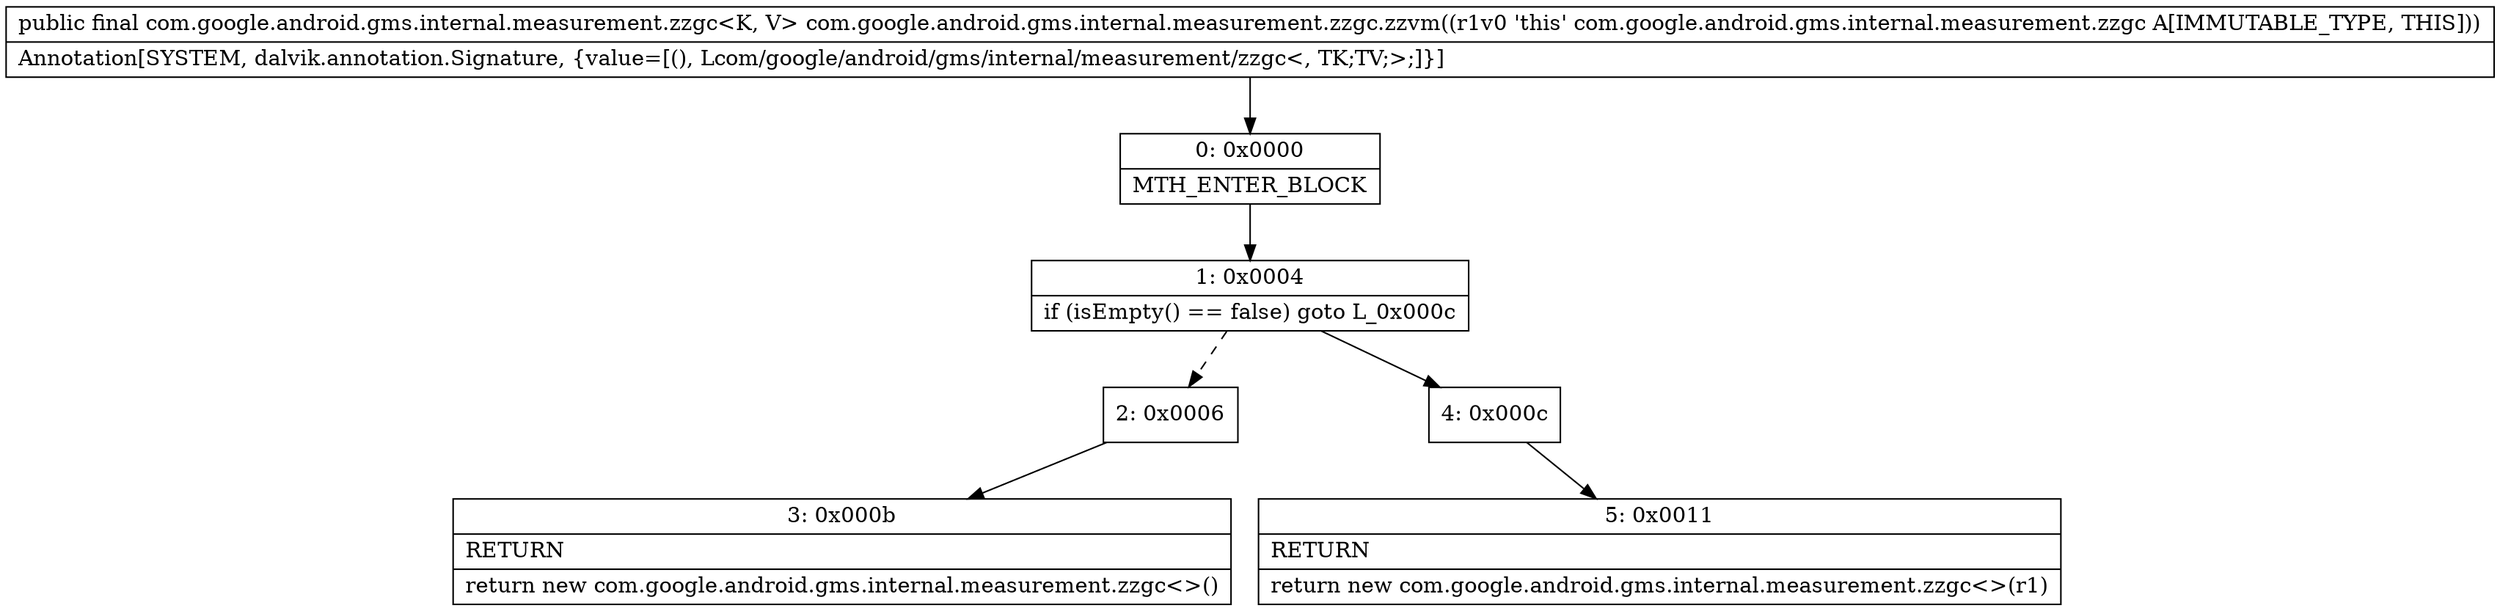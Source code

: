 digraph "CFG forcom.google.android.gms.internal.measurement.zzgc.zzvm()Lcom\/google\/android\/gms\/internal\/measurement\/zzgc;" {
Node_0 [shape=record,label="{0\:\ 0x0000|MTH_ENTER_BLOCK\l}"];
Node_1 [shape=record,label="{1\:\ 0x0004|if (isEmpty() == false) goto L_0x000c\l}"];
Node_2 [shape=record,label="{2\:\ 0x0006}"];
Node_3 [shape=record,label="{3\:\ 0x000b|RETURN\l|return new com.google.android.gms.internal.measurement.zzgc\<\>()\l}"];
Node_4 [shape=record,label="{4\:\ 0x000c}"];
Node_5 [shape=record,label="{5\:\ 0x0011|RETURN\l|return new com.google.android.gms.internal.measurement.zzgc\<\>(r1)\l}"];
MethodNode[shape=record,label="{public final com.google.android.gms.internal.measurement.zzgc\<K, V\> com.google.android.gms.internal.measurement.zzgc.zzvm((r1v0 'this' com.google.android.gms.internal.measurement.zzgc A[IMMUTABLE_TYPE, THIS]))  | Annotation[SYSTEM, dalvik.annotation.Signature, \{value=[(), Lcom\/google\/android\/gms\/internal\/measurement\/zzgc\<, TK;TV;\>;]\}]\l}"];
MethodNode -> Node_0;
Node_0 -> Node_1;
Node_1 -> Node_2[style=dashed];
Node_1 -> Node_4;
Node_2 -> Node_3;
Node_4 -> Node_5;
}


